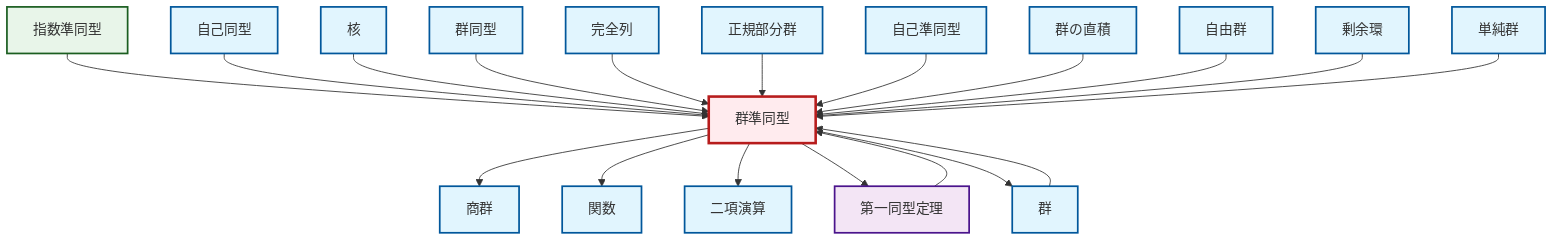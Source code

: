 graph TD
    classDef definition fill:#e1f5fe,stroke:#01579b,stroke-width:2px
    classDef theorem fill:#f3e5f5,stroke:#4a148c,stroke-width:2px
    classDef axiom fill:#fff3e0,stroke:#e65100,stroke-width:2px
    classDef example fill:#e8f5e9,stroke:#1b5e20,stroke-width:2px
    classDef current fill:#ffebee,stroke:#b71c1c,stroke-width:3px
    def-homomorphism["群準同型"]:::definition
    def-free-group["自由群"]:::definition
    def-function["関数"]:::definition
    def-simple-group["単純群"]:::definition
    def-kernel["核"]:::definition
    def-quotient-ring["剰余環"]:::definition
    def-automorphism["自己同型"]:::definition
    thm-first-isomorphism["第一同型定理"]:::theorem
    def-exact-sequence["完全列"]:::definition
    def-group["群"]:::definition
    def-isomorphism["群同型"]:::definition
    def-direct-product["群の直積"]:::definition
    def-quotient-group["商群"]:::definition
    def-normal-subgroup["正規部分群"]:::definition
    def-binary-operation["二項演算"]:::definition
    ex-exponential-homomorphism["指数準同型"]:::example
    def-endomorphism["自己準同型"]:::definition
    ex-exponential-homomorphism --> def-homomorphism
    def-automorphism --> def-homomorphism
    def-kernel --> def-homomorphism
    def-homomorphism --> def-quotient-group
    def-isomorphism --> def-homomorphism
    def-exact-sequence --> def-homomorphism
    def-homomorphism --> def-function
    def-normal-subgroup --> def-homomorphism
    thm-first-isomorphism --> def-homomorphism
    def-homomorphism --> def-binary-operation
    def-group --> def-homomorphism
    def-homomorphism --> thm-first-isomorphism
    def-endomorphism --> def-homomorphism
    def-direct-product --> def-homomorphism
    def-free-group --> def-homomorphism
    def-quotient-ring --> def-homomorphism
    def-homomorphism --> def-group
    def-simple-group --> def-homomorphism
    class def-homomorphism current